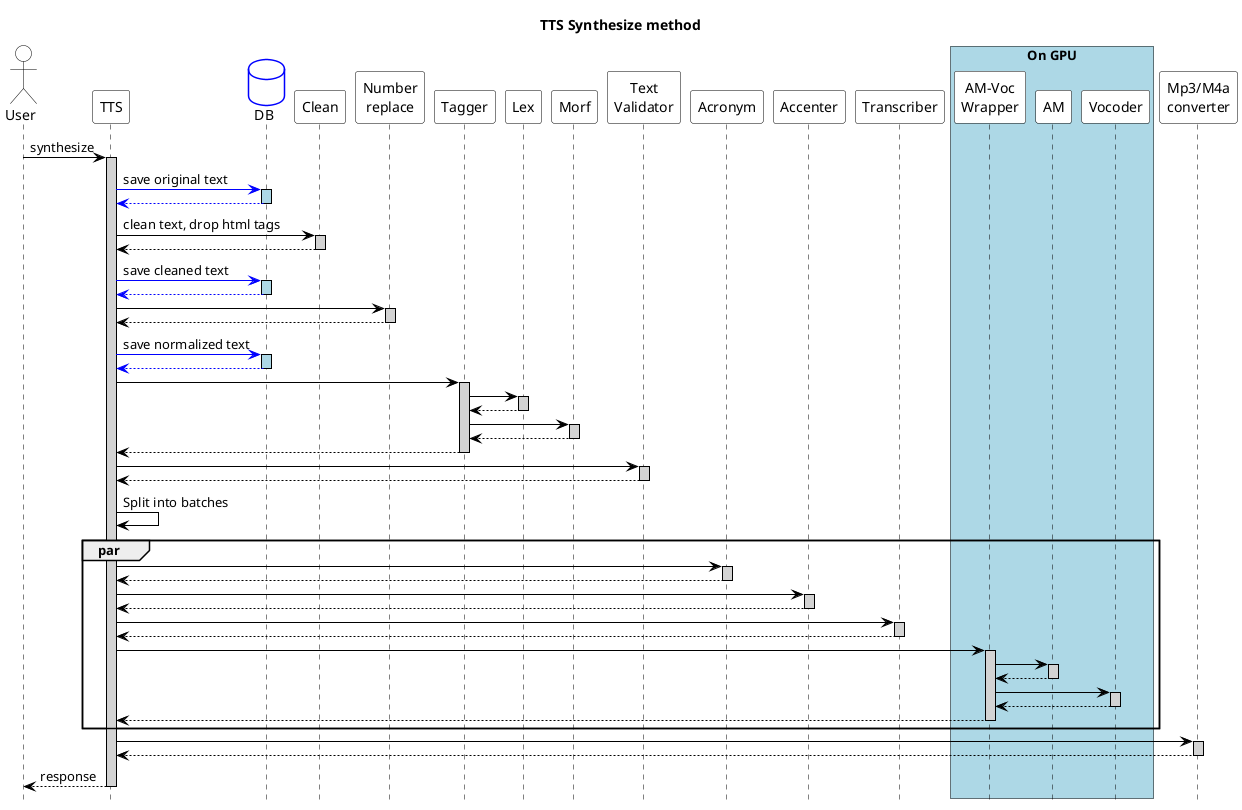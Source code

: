 @startuml TTS

skinparam sequence {
ParticipantBorderColor Black
ActorBorderColor Black

ParticipantBackgroundColor White
ActorBackgroundColor White

ArrowColor black
LifeLineBorderColor black
LifeLineBackgroundColor lightgray

BoxBorderColor black
}
skinparam databaseBackgroundColor White
skinparam dataBaseBorderColor Blue

hide footbox
title TTS Synthesize method

' skinparam handwritten true

actor User
participant "TTS" as tts
database "DB" as DB
participant "Clean" as Clean
participant "Number\nreplace" as num
participant "Tagger" as tagger
participant "Lex" as lex
participant "Morf" as morf
participant "Text\nValidator" as validator
participant "Acronym" as acronym
participant "Accenter" as accenter
participant "Transcriber" as transcriber

box "On GPU" #LightBlue
participant "AM-Voc\nWrapper" as amVoc
participant "AM" as am
participant "Vocoder" as vocoder
end box
participant "Mp3/M4a\nconverter" as converter

User -> tts: synthesize
activate tts

tts -[#blue]> DB: save original text
activate DB #lightblue
DB -[#blue]-> tts:
deactivate DB

tts -> Clean: clean text, drop html tags
activate Clean
Clean --> tts:
deactivate Clean

tts -[#blue]> DB: save cleaned text
activate DB #lightblue
DB -[#blue]-> tts:
deactivate DB

tts -> num: 
activate num
num --> tts:
deactivate num

tts -[#blue]> DB: save normalized text
activate DB #lightblue
DB -[#blue]-> tts:
deactivate DB


tts -> tagger: 
activate tagger
tagger -> lex: 
activate lex
lex --> tagger:
deactivate lex

tagger -> morf: 
activate morf
morf --> tagger:
deactivate morf

tagger --> tts:
deactivate tagger

tts -> validator: 
activate validator
validator --> tts:
deactivate validator

tts -> tts: Split into batches

par

tts -> acronym: 
activate acronym
acronym --> tts:
deactivate acronym

tts -> accenter: 
activate accenter
accenter --> tts:
deactivate accenter

tts -> transcriber: 
activate transcriber
transcriber --> tts:
deactivate transcriber

tts -> amVoc: 
activate amVoc

amVoc -> am: 
activate am
am --> amVoc:
deactivate am

amVoc -> vocoder: 
activate vocoder
vocoder --> amVoc:
deactivate vocoder
amVoc --> tts:
deactivate amVoc
end

tts -> converter: 
activate converter
converter --> tts:
deactivate converter


tts --> User: response
deactivate tts

@enduml